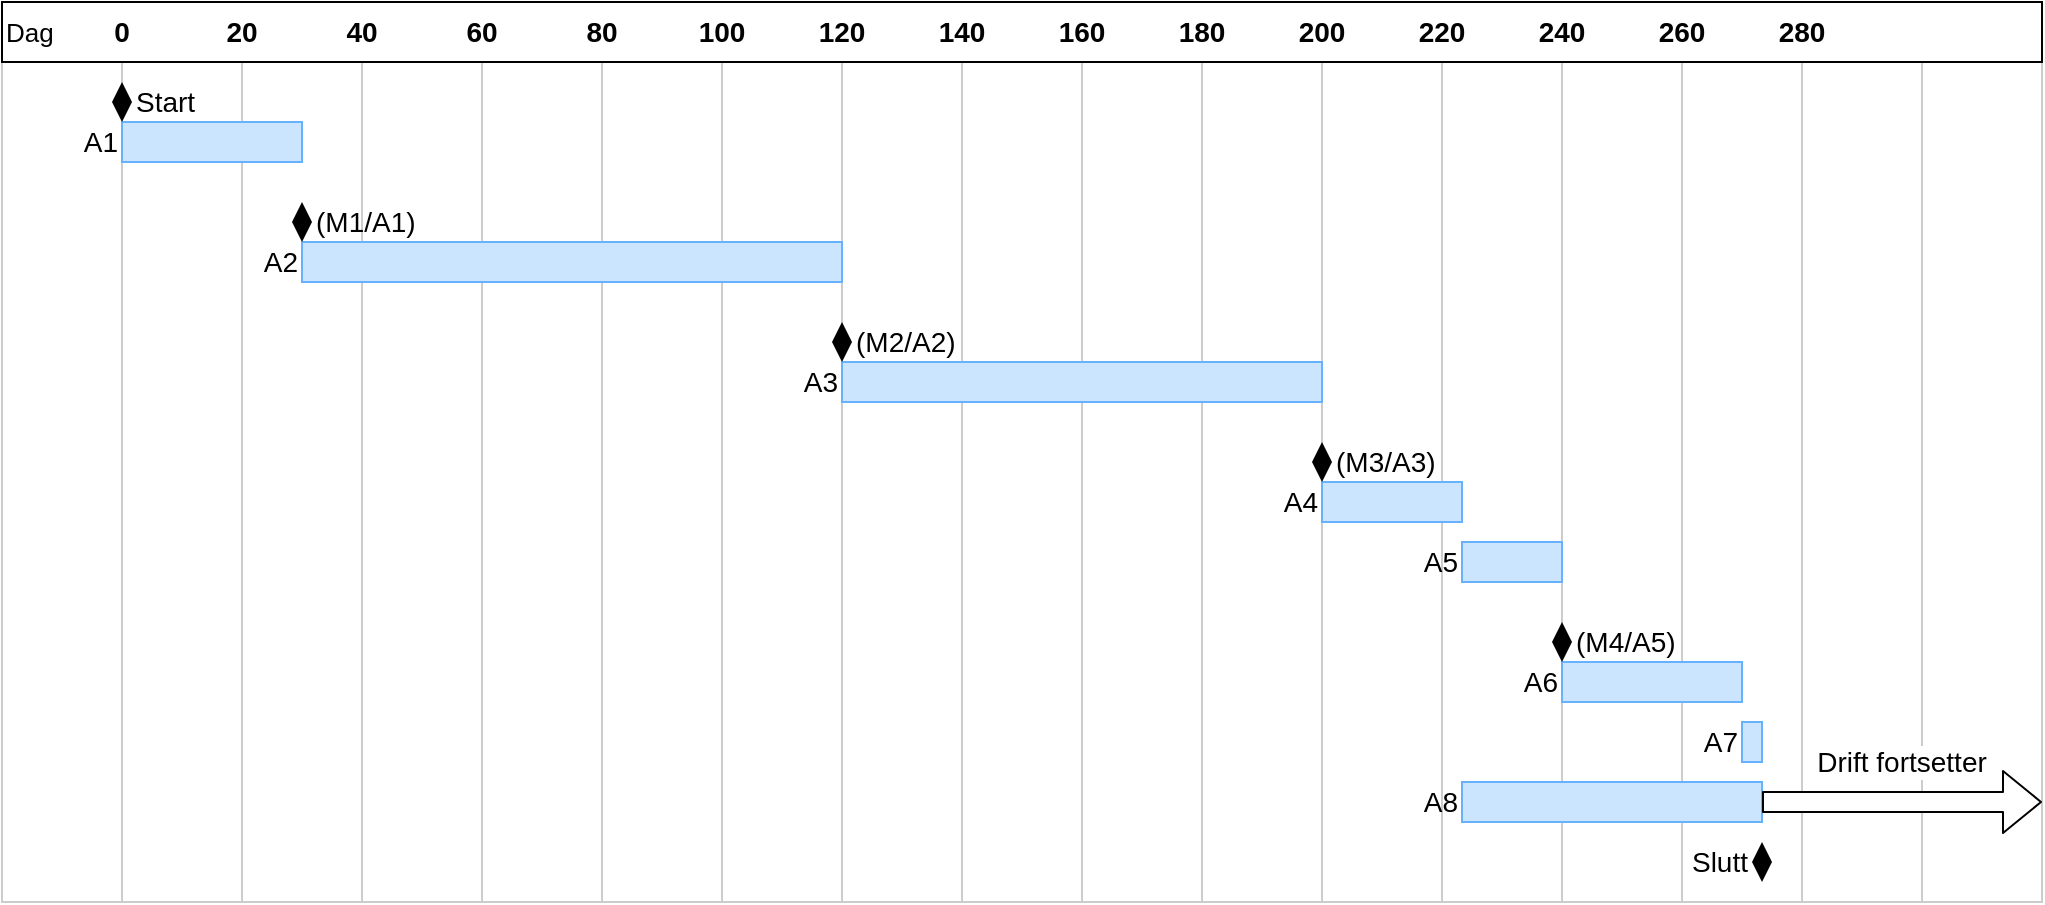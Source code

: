 <mxfile version="13.8.0" type="github">
  <diagram name="Page-1" id="2c4490ee-f0b8-94ab-5012-d5dc3445f7a3">
    <mxGraphModel dx="1450" dy="582" grid="1" gridSize="10" guides="1" tooltips="1" connect="0" arrows="1" fold="1" page="1" pageScale="1.5" pageWidth="1169" pageHeight="826" background="#ffffff" math="0" shadow="0">
      <root>
        <mxCell id="0" style=";html=1;" />
        <mxCell id="1" style=";html=1;" parent="0" />
        <mxCell id="wme-i7As3sNCEtLZGVM8-119" value="" style="align=left;strokeColor=#CCCCCC;html=1;" vertex="1" parent="1">
          <mxGeometry x="1040" y="80" width="60" height="450" as="geometry" />
        </mxCell>
        <mxCell id="wme-i7As3sNCEtLZGVM8-2" value="" style="align=left;strokeColor=#CCCCCC;html=1;" vertex="1" parent="1">
          <mxGeometry x="80" y="80" width="60" height="450" as="geometry" />
        </mxCell>
        <mxCell id="wme-i7As3sNCEtLZGVM8-4" value="" style="align=left;strokeColor=#CCCCCC;html=1;" vertex="1" parent="1">
          <mxGeometry x="140" y="80" width="60" height="450" as="geometry" />
        </mxCell>
        <mxCell id="wme-i7As3sNCEtLZGVM8-5" value="" style="align=left;strokeColor=#CCCCCC;html=1;" vertex="1" parent="1">
          <mxGeometry x="200" y="80" width="60" height="450" as="geometry" />
        </mxCell>
        <mxCell id="wme-i7As3sNCEtLZGVM8-6" value="" style="align=left;strokeColor=#CCCCCC;html=1;" vertex="1" parent="1">
          <mxGeometry x="260" y="80" width="60" height="450" as="geometry" />
        </mxCell>
        <mxCell id="wme-i7As3sNCEtLZGVM8-7" value="" style="align=left;strokeColor=#CCCCCC;html=1;" vertex="1" parent="1">
          <mxGeometry x="320" y="80" width="60" height="450" as="geometry" />
        </mxCell>
        <mxCell id="wme-i7As3sNCEtLZGVM8-8" value="" style="align=left;strokeColor=#CCCCCC;html=1;" vertex="1" parent="1">
          <mxGeometry x="380" y="80" width="60" height="450" as="geometry" />
        </mxCell>
        <mxCell id="wme-i7As3sNCEtLZGVM8-9" value="" style="align=left;strokeColor=#CCCCCC;html=1;" vertex="1" parent="1">
          <mxGeometry x="440" y="80" width="60" height="450" as="geometry" />
        </mxCell>
        <mxCell id="wme-i7As3sNCEtLZGVM8-10" value="" style="align=left;strokeColor=#CCCCCC;html=1;" vertex="1" parent="1">
          <mxGeometry x="500" y="80" width="60" height="450" as="geometry" />
        </mxCell>
        <mxCell id="wme-i7As3sNCEtLZGVM8-11" value="" style="align=left;strokeColor=#CCCCCC;html=1;" vertex="1" parent="1">
          <mxGeometry x="560" y="80" width="60" height="450" as="geometry" />
        </mxCell>
        <mxCell id="wme-i7As3sNCEtLZGVM8-12" value="" style="align=left;strokeColor=#CCCCCC;html=1;" vertex="1" parent="1">
          <mxGeometry x="620" y="80" width="60" height="450" as="geometry" />
        </mxCell>
        <mxCell id="wme-i7As3sNCEtLZGVM8-13" value="" style="align=left;strokeColor=#CCCCCC;html=1;" vertex="1" parent="1">
          <mxGeometry x="680" y="80" width="60" height="450" as="geometry" />
        </mxCell>
        <mxCell id="wme-i7As3sNCEtLZGVM8-14" value="" style="align=left;strokeColor=#CCCCCC;html=1;" vertex="1" parent="1">
          <mxGeometry x="740" y="80" width="60" height="450" as="geometry" />
        </mxCell>
        <mxCell id="wme-i7As3sNCEtLZGVM8-27" value="" style="rounded=0;whiteSpace=wrap;html=1;fontSize=14;strokeColor=#66B2FF;fillColor=#CCE5FF;" vertex="1" parent="1">
          <mxGeometry x="140" y="140" width="90" height="20" as="geometry" />
        </mxCell>
        <mxCell id="wme-i7As3sNCEtLZGVM8-28" value="Start" style="text;html=1;strokeColor=none;fillColor=none;align=left;verticalAlign=middle;whiteSpace=wrap;rounded=0;fontSize=14;" vertex="1" parent="1">
          <mxGeometry x="145" y="120" width="40" height="20" as="geometry" />
        </mxCell>
        <mxCell id="wme-i7As3sNCEtLZGVM8-30" value="" style="rhombus;whiteSpace=wrap;html=1;fontSize=14;fillColor=#000000;strokeColor=none;" vertex="1" parent="1">
          <mxGeometry x="135" y="120" width="10" height="20" as="geometry" />
        </mxCell>
        <mxCell id="wme-i7As3sNCEtLZGVM8-31" value="A1" style="text;html=1;strokeColor=none;fillColor=none;align=right;verticalAlign=middle;whiteSpace=wrap;rounded=0;fontSize=14;" vertex="1" parent="1">
          <mxGeometry x="100" y="140" width="40" height="20" as="geometry" />
        </mxCell>
        <mxCell id="wme-i7As3sNCEtLZGVM8-32" value="" style="rounded=0;whiteSpace=wrap;html=1;fontSize=14;strokeColor=#66B2FF;fillColor=#CCE5FF;" vertex="1" parent="1">
          <mxGeometry x="230" y="200" width="270" height="20" as="geometry" />
        </mxCell>
        <mxCell id="wme-i7As3sNCEtLZGVM8-35" value="(M1/A1)" style="text;html=1;strokeColor=none;fillColor=none;align=left;verticalAlign=middle;whiteSpace=wrap;rounded=0;fontSize=14;" vertex="1" parent="1">
          <mxGeometry x="235" y="180" width="40" height="20" as="geometry" />
        </mxCell>
        <mxCell id="wme-i7As3sNCEtLZGVM8-36" value="" style="rhombus;whiteSpace=wrap;html=1;fontSize=14;fillColor=#000000;strokeColor=none;" vertex="1" parent="1">
          <mxGeometry x="225" y="180" width="10" height="20" as="geometry" />
        </mxCell>
        <mxCell id="wme-i7As3sNCEtLZGVM8-39" value="A2" style="text;html=1;strokeColor=none;fillColor=none;align=right;verticalAlign=middle;whiteSpace=wrap;rounded=0;fontSize=14;" vertex="1" parent="1">
          <mxGeometry x="190" y="200" width="40" height="20" as="geometry" />
        </mxCell>
        <mxCell id="wme-i7As3sNCEtLZGVM8-41" value="" style="align=left;strokeColor=#CCCCCC;html=1;" vertex="1" parent="1">
          <mxGeometry x="800" y="80" width="60" height="450" as="geometry" />
        </mxCell>
        <mxCell id="wme-i7As3sNCEtLZGVM8-42" value="" style="align=left;strokeColor=#CCCCCC;html=1;" vertex="1" parent="1">
          <mxGeometry x="860" y="80" width="60" height="450" as="geometry" />
        </mxCell>
        <mxCell id="wme-i7As3sNCEtLZGVM8-43" value="" style="align=left;strokeColor=#CCCCCC;html=1;" vertex="1" parent="1">
          <mxGeometry x="920" y="80" width="60" height="450" as="geometry" />
        </mxCell>
        <mxCell id="wme-i7As3sNCEtLZGVM8-44" value="" style="align=left;strokeColor=#CCCCCC;html=1;" vertex="1" parent="1">
          <mxGeometry x="980" y="80" width="60" height="450" as="geometry" />
        </mxCell>
        <mxCell id="wme-i7As3sNCEtLZGVM8-56" value="&lt;font style=&quot;font-size: 13px&quot;&gt;Dag&lt;/font&gt;" style="strokeWidth=1;fontStyle=0;html=1;align=left;" vertex="1" parent="1">
          <mxGeometry x="80" y="80" width="1020" height="30" as="geometry" />
        </mxCell>
        <mxCell id="wme-i7As3sNCEtLZGVM8-57" value="0" style="text;html=1;strokeColor=none;fillColor=none;align=center;verticalAlign=middle;whiteSpace=wrap;rounded=0;fontStyle=1;fontSize=14;" vertex="1" parent="1">
          <mxGeometry x="120" y="85" width="40" height="20" as="geometry" />
        </mxCell>
        <mxCell id="wme-i7As3sNCEtLZGVM8-58" value="20" style="text;html=1;strokeColor=none;fillColor=none;align=center;verticalAlign=middle;whiteSpace=wrap;rounded=0;fontStyle=1;fontSize=14;" vertex="1" parent="1">
          <mxGeometry x="180" y="85" width="40" height="20" as="geometry" />
        </mxCell>
        <mxCell id="wme-i7As3sNCEtLZGVM8-59" value="40" style="text;html=1;strokeColor=none;fillColor=none;align=center;verticalAlign=middle;whiteSpace=wrap;rounded=0;fontStyle=1;fontSize=14;" vertex="1" parent="1">
          <mxGeometry x="240" y="85" width="40" height="20" as="geometry" />
        </mxCell>
        <mxCell id="wme-i7As3sNCEtLZGVM8-60" value="60" style="text;html=1;strokeColor=none;fillColor=none;align=center;verticalAlign=middle;whiteSpace=wrap;rounded=0;fontStyle=1;fontSize=14;" vertex="1" parent="1">
          <mxGeometry x="300" y="85" width="40" height="20" as="geometry" />
        </mxCell>
        <mxCell id="wme-i7As3sNCEtLZGVM8-61" value="80" style="text;html=1;strokeColor=none;fillColor=none;align=center;verticalAlign=middle;whiteSpace=wrap;rounded=0;fontStyle=1;fontSize=14;" vertex="1" parent="1">
          <mxGeometry x="360" y="85" width="40" height="20" as="geometry" />
        </mxCell>
        <mxCell id="wme-i7As3sNCEtLZGVM8-62" value="100" style="text;html=1;strokeColor=none;fillColor=none;align=center;verticalAlign=middle;whiteSpace=wrap;rounded=0;fontStyle=1;fontSize=14;" vertex="1" parent="1">
          <mxGeometry x="420" y="85" width="40" height="20" as="geometry" />
        </mxCell>
        <mxCell id="wme-i7As3sNCEtLZGVM8-63" value="120" style="text;html=1;strokeColor=none;fillColor=none;align=center;verticalAlign=middle;whiteSpace=wrap;rounded=0;fontStyle=1;fontSize=14;" vertex="1" parent="1">
          <mxGeometry x="480" y="85" width="40" height="20" as="geometry" />
        </mxCell>
        <mxCell id="wme-i7As3sNCEtLZGVM8-64" value="140" style="text;html=1;strokeColor=none;fillColor=none;align=center;verticalAlign=middle;whiteSpace=wrap;rounded=0;fontStyle=1;fontSize=14;" vertex="1" parent="1">
          <mxGeometry x="540" y="85" width="40" height="20" as="geometry" />
        </mxCell>
        <mxCell id="wme-i7As3sNCEtLZGVM8-65" value="160" style="text;html=1;strokeColor=none;fillColor=none;align=center;verticalAlign=middle;whiteSpace=wrap;rounded=0;fontStyle=1;fontSize=14;" vertex="1" parent="1">
          <mxGeometry x="600" y="85" width="40" height="20" as="geometry" />
        </mxCell>
        <mxCell id="wme-i7As3sNCEtLZGVM8-66" value="180" style="text;html=1;strokeColor=none;fillColor=none;align=center;verticalAlign=middle;whiteSpace=wrap;rounded=0;fontStyle=1;fontSize=14;" vertex="1" parent="1">
          <mxGeometry x="660" y="85" width="40" height="20" as="geometry" />
        </mxCell>
        <mxCell id="wme-i7As3sNCEtLZGVM8-67" value="200" style="text;html=1;strokeColor=none;fillColor=none;align=center;verticalAlign=middle;whiteSpace=wrap;rounded=0;fontStyle=1;fontSize=14;" vertex="1" parent="1">
          <mxGeometry x="720" y="85" width="40" height="20" as="geometry" />
        </mxCell>
        <mxCell id="wme-i7As3sNCEtLZGVM8-68" value="220" style="text;html=1;strokeColor=none;fillColor=none;align=center;verticalAlign=middle;whiteSpace=wrap;rounded=0;fontStyle=1;fontSize=14;" vertex="1" parent="1">
          <mxGeometry x="780" y="85" width="40" height="20" as="geometry" />
        </mxCell>
        <mxCell id="wme-i7As3sNCEtLZGVM8-69" value="240" style="text;html=1;strokeColor=none;fillColor=none;align=center;verticalAlign=middle;whiteSpace=wrap;rounded=0;fontStyle=1;fontSize=14;" vertex="1" parent="1">
          <mxGeometry x="840" y="85" width="40" height="20" as="geometry" />
        </mxCell>
        <mxCell id="wme-i7As3sNCEtLZGVM8-70" value="260" style="text;html=1;strokeColor=none;fillColor=none;align=center;verticalAlign=middle;whiteSpace=wrap;rounded=0;fontStyle=1;fontSize=14;" vertex="1" parent="1">
          <mxGeometry x="900" y="85" width="40" height="20" as="geometry" />
        </mxCell>
        <mxCell id="wme-i7As3sNCEtLZGVM8-71" value="280" style="text;html=1;strokeColor=none;fillColor=none;align=center;verticalAlign=middle;whiteSpace=wrap;rounded=0;fontStyle=1;fontSize=14;" vertex="1" parent="1">
          <mxGeometry x="960" y="85" width="40" height="20" as="geometry" />
        </mxCell>
        <mxCell id="wme-i7As3sNCEtLZGVM8-86" value="" style="rounded=0;whiteSpace=wrap;html=1;fontSize=14;strokeColor=#66B2FF;fillColor=#CCE5FF;" vertex="1" parent="1">
          <mxGeometry x="500" y="260" width="240" height="20" as="geometry" />
        </mxCell>
        <mxCell id="wme-i7As3sNCEtLZGVM8-87" value="(M2/A2)" style="text;html=1;strokeColor=none;fillColor=none;align=left;verticalAlign=middle;whiteSpace=wrap;rounded=0;fontSize=14;" vertex="1" parent="1">
          <mxGeometry x="505" y="240" width="40" height="20" as="geometry" />
        </mxCell>
        <mxCell id="wme-i7As3sNCEtLZGVM8-88" value="" style="rhombus;whiteSpace=wrap;html=1;fontSize=14;fillColor=#000000;strokeColor=none;" vertex="1" parent="1">
          <mxGeometry x="495" y="240" width="10" height="20" as="geometry" />
        </mxCell>
        <mxCell id="wme-i7As3sNCEtLZGVM8-89" value="A3" style="text;html=1;strokeColor=none;fillColor=none;align=right;verticalAlign=middle;whiteSpace=wrap;rounded=0;fontSize=14;" vertex="1" parent="1">
          <mxGeometry x="460" y="260" width="40" height="20" as="geometry" />
        </mxCell>
        <mxCell id="wme-i7As3sNCEtLZGVM8-90" value="" style="rounded=0;whiteSpace=wrap;html=1;fontSize=14;strokeColor=#66B2FF;fillColor=#CCE5FF;" vertex="1" parent="1">
          <mxGeometry x="740" y="320" width="70" height="20" as="geometry" />
        </mxCell>
        <mxCell id="wme-i7As3sNCEtLZGVM8-91" value="(M3/A3)" style="text;html=1;strokeColor=none;fillColor=none;align=left;verticalAlign=middle;whiteSpace=wrap;rounded=0;fontSize=14;" vertex="1" parent="1">
          <mxGeometry x="745" y="300" width="40" height="20" as="geometry" />
        </mxCell>
        <mxCell id="wme-i7As3sNCEtLZGVM8-92" value="" style="rhombus;whiteSpace=wrap;html=1;fontSize=14;fillColor=#000000;strokeColor=none;" vertex="1" parent="1">
          <mxGeometry x="735" y="300" width="10" height="20" as="geometry" />
        </mxCell>
        <mxCell id="wme-i7As3sNCEtLZGVM8-93" value="A4" style="text;html=1;strokeColor=none;fillColor=none;align=right;verticalAlign=middle;whiteSpace=wrap;rounded=0;fontSize=14;" vertex="1" parent="1">
          <mxGeometry x="700" y="320" width="40" height="20" as="geometry" />
        </mxCell>
        <mxCell id="wme-i7As3sNCEtLZGVM8-95" value="" style="rounded=0;whiteSpace=wrap;html=1;fontSize=14;strokeColor=#66B2FF;fillColor=#CCE5FF;" vertex="1" parent="1">
          <mxGeometry x="810" y="350" width="50" height="20" as="geometry" />
        </mxCell>
        <mxCell id="wme-i7As3sNCEtLZGVM8-98" value="A5" style="text;html=1;strokeColor=none;fillColor=none;align=right;verticalAlign=middle;whiteSpace=wrap;rounded=0;fontSize=14;" vertex="1" parent="1">
          <mxGeometry x="770" y="350" width="40" height="20" as="geometry" />
        </mxCell>
        <mxCell id="wme-i7As3sNCEtLZGVM8-99" value="" style="rounded=0;whiteSpace=wrap;html=1;fontSize=14;strokeColor=#66B2FF;fillColor=#CCE5FF;" vertex="1" parent="1">
          <mxGeometry x="860" y="410" width="90" height="20" as="geometry" />
        </mxCell>
        <mxCell id="wme-i7As3sNCEtLZGVM8-100" value="(M4/A5)" style="text;html=1;strokeColor=none;fillColor=none;align=left;verticalAlign=middle;whiteSpace=wrap;rounded=0;fontSize=14;" vertex="1" parent="1">
          <mxGeometry x="865" y="390" width="40" height="20" as="geometry" />
        </mxCell>
        <mxCell id="wme-i7As3sNCEtLZGVM8-101" value="" style="rhombus;whiteSpace=wrap;html=1;fontSize=14;fillColor=#000000;strokeColor=none;" vertex="1" parent="1">
          <mxGeometry x="855" y="390" width="10" height="20" as="geometry" />
        </mxCell>
        <mxCell id="wme-i7As3sNCEtLZGVM8-102" value="A6" style="text;html=1;strokeColor=none;fillColor=none;align=right;verticalAlign=middle;whiteSpace=wrap;rounded=0;fontSize=14;" vertex="1" parent="1">
          <mxGeometry x="820" y="410" width="40" height="20" as="geometry" />
        </mxCell>
        <mxCell id="wme-i7As3sNCEtLZGVM8-103" value="" style="rounded=0;whiteSpace=wrap;html=1;fontSize=14;strokeColor=#66B2FF;fillColor=#CCE5FF;" vertex="1" parent="1">
          <mxGeometry x="950" y="440" width="10" height="20" as="geometry" />
        </mxCell>
        <mxCell id="wme-i7As3sNCEtLZGVM8-106" value="A7" style="text;html=1;strokeColor=none;fillColor=none;align=right;verticalAlign=middle;whiteSpace=wrap;rounded=0;fontSize=14;" vertex="1" parent="1">
          <mxGeometry x="910" y="440" width="40" height="20" as="geometry" />
        </mxCell>
        <mxCell id="wme-i7As3sNCEtLZGVM8-107" value="" style="rounded=0;whiteSpace=wrap;html=1;fontSize=14;strokeColor=#66B2FF;fillColor=#CCE5FF;" vertex="1" parent="1">
          <mxGeometry x="810" y="470" width="150" height="20" as="geometry" />
        </mxCell>
        <mxCell id="wme-i7As3sNCEtLZGVM8-108" value="A8" style="text;html=1;strokeColor=none;fillColor=none;align=right;verticalAlign=middle;whiteSpace=wrap;rounded=0;fontSize=14;" vertex="1" parent="1">
          <mxGeometry x="770" y="470" width="40" height="20" as="geometry" />
        </mxCell>
        <mxCell id="wme-i7As3sNCEtLZGVM8-109" value="Slutt" style="text;html=1;strokeColor=none;fillColor=none;align=right;verticalAlign=middle;whiteSpace=wrap;rounded=0;fontSize=14;" vertex="1" parent="1">
          <mxGeometry x="915" y="500" width="40" height="20" as="geometry" />
        </mxCell>
        <mxCell id="wme-i7As3sNCEtLZGVM8-110" value="" style="rhombus;whiteSpace=wrap;html=1;fontSize=14;fillColor=#000000;strokeColor=none;" vertex="1" parent="1">
          <mxGeometry x="955" y="500" width="10" height="20" as="geometry" />
        </mxCell>
        <mxCell id="wme-i7As3sNCEtLZGVM8-117" value="" style="shape=flexArrow;endArrow=classic;html=1;fontSize=14;labelBackgroundColor=#ffffff;fillColor=#ffffff;" edge="1" parent="1" source="wme-i7As3sNCEtLZGVM8-107">
          <mxGeometry width="50" height="50" relative="1" as="geometry">
            <mxPoint x="930" y="550" as="sourcePoint" />
            <mxPoint x="1100" y="480" as="targetPoint" />
          </mxGeometry>
        </mxCell>
        <mxCell id="wme-i7As3sNCEtLZGVM8-118" value="Drift fortsetter" style="text;html=1;strokeColor=none;fillColor=none;align=center;verticalAlign=middle;whiteSpace=wrap;rounded=0;fontSize=14;labelBackgroundColor=#ffffff;" vertex="1" parent="1">
          <mxGeometry x="980" y="450" width="100" height="20" as="geometry" />
        </mxCell>
      </root>
    </mxGraphModel>
  </diagram>
</mxfile>
